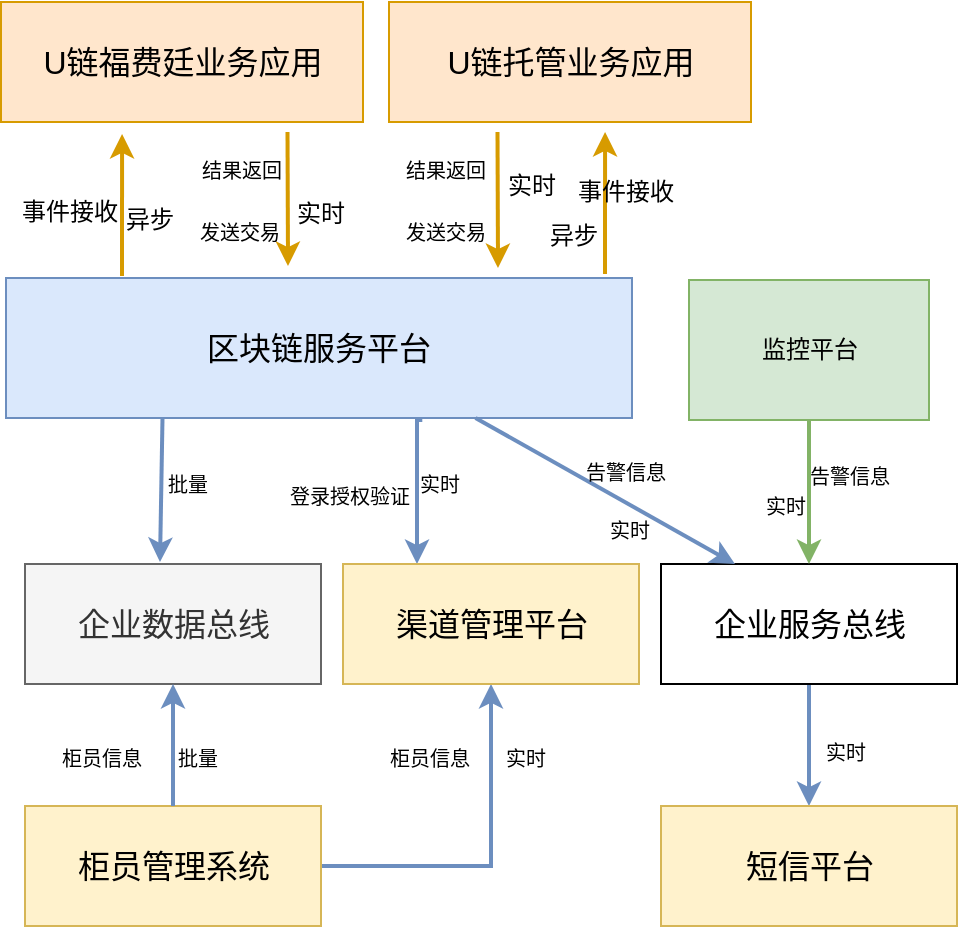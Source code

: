 <mxfile version="12.1.3" type="github" pages="1">
  <diagram id="qgZHERH_87Z8clIUmnNH" name="Page-1">
    <mxGraphModel dx="932" dy="569" grid="0" gridSize="10" guides="1" tooltips="1" connect="1" arrows="1" fold="1" page="1" pageScale="1" pageWidth="3300" pageHeight="4681" math="0" shadow="0">
      <root>
        <mxCell id="0"/>
        <mxCell id="1" parent="0"/>
        <mxCell id="kzFH_zLRW4JFLJ3xmaaE-21" style="edgeStyle=orthogonalEdgeStyle;rounded=0;orthogonalLoop=1;jettySize=auto;html=1;exitX=0.665;exitY=1.014;exitDx=0;exitDy=0;entryX=0.25;entryY=0;entryDx=0;entryDy=0;strokeColor=#6C8EBF;strokeWidth=2;fontSize=10;exitPerimeter=0;" parent="1" source="kzFH_zLRW4JFLJ3xmaaE-1" target="kzFH_zLRW4JFLJ3xmaaE-7" edge="1">
          <mxGeometry relative="1" as="geometry">
            <Array as="points">
              <mxPoint x="402" y="386"/>
            </Array>
          </mxGeometry>
        </mxCell>
        <mxCell id="kzFH_zLRW4JFLJ3xmaaE-1" value="区块链服务平台" style="rounded=0;whiteSpace=wrap;html=1;fontSize=16;fillColor=#dae8fc;strokeColor=#6c8ebf;" parent="1" vertex="1">
          <mxGeometry x="196" y="315" width="313" height="70" as="geometry"/>
        </mxCell>
        <mxCell id="kzFH_zLRW4JFLJ3xmaaE-2" value="U链福费廷业务应用" style="rounded=0;whiteSpace=wrap;html=1;fontSize=16;fillColor=#ffe6cc;strokeColor=#d79b00;" parent="1" vertex="1">
          <mxGeometry x="193.5" y="177" width="181" height="60" as="geometry"/>
        </mxCell>
        <mxCell id="kzFH_zLRW4JFLJ3xmaaE-3" value="U链托管业务应用" style="rounded=0;whiteSpace=wrap;html=1;fontSize=16;fillColor=#ffe6cc;strokeColor=#d79b00;" parent="1" vertex="1">
          <mxGeometry x="387.5" y="177" width="181" height="60" as="geometry"/>
        </mxCell>
        <mxCell id="kzFH_zLRW4JFLJ3xmaaE-4" value="企业数据总线" style="rounded=0;whiteSpace=wrap;html=1;fontSize=16;fillColor=#f5f5f5;strokeColor=#666666;fontColor=#333333;" parent="1" vertex="1">
          <mxGeometry x="205.5" y="458" width="148" height="60" as="geometry"/>
        </mxCell>
        <mxCell id="kzFH_zLRW4JFLJ3xmaaE-30" style="edgeStyle=orthogonalEdgeStyle;rounded=0;orthogonalLoop=1;jettySize=auto;html=1;exitX=0.5;exitY=1;exitDx=0;exitDy=0;strokeColor=#6C8EBF;strokeWidth=2;fontSize=10;" parent="1" source="kzFH_zLRW4JFLJ3xmaaE-5" target="kzFH_zLRW4JFLJ3xmaaE-8" edge="1">
          <mxGeometry relative="1" as="geometry"/>
        </mxCell>
        <mxCell id="kzFH_zLRW4JFLJ3xmaaE-5" value="企业服务总线" style="rounded=0;whiteSpace=wrap;html=1;fontSize=16;" parent="1" vertex="1">
          <mxGeometry x="523.5" y="458" width="148" height="60" as="geometry"/>
        </mxCell>
        <mxCell id="kzFH_zLRW4JFLJ3xmaaE-31" style="edgeStyle=orthogonalEdgeStyle;rounded=0;orthogonalLoop=1;jettySize=auto;html=1;exitX=1;exitY=0.5;exitDx=0;exitDy=0;entryX=0.5;entryY=1;entryDx=0;entryDy=0;strokeColor=#6C8EBF;strokeWidth=2;fontSize=10;" parent="1" source="kzFH_zLRW4JFLJ3xmaaE-6" target="kzFH_zLRW4JFLJ3xmaaE-7" edge="1">
          <mxGeometry relative="1" as="geometry"/>
        </mxCell>
        <mxCell id="kzFH_zLRW4JFLJ3xmaaE-6" value="柜员管理系统" style="rounded=0;whiteSpace=wrap;html=1;fontSize=16;fillColor=#fff2cc;strokeColor=#d6b656;" parent="1" vertex="1">
          <mxGeometry x="205.5" y="579" width="148" height="60" as="geometry"/>
        </mxCell>
        <mxCell id="kzFH_zLRW4JFLJ3xmaaE-7" value="渠道管理平台" style="rounded=0;whiteSpace=wrap;html=1;fontSize=16;fillColor=#fff2cc;strokeColor=#d6b656;" parent="1" vertex="1">
          <mxGeometry x="364.5" y="458" width="148" height="60" as="geometry"/>
        </mxCell>
        <mxCell id="kzFH_zLRW4JFLJ3xmaaE-8" value="短信平台" style="rounded=0;whiteSpace=wrap;html=1;fontSize=16;fillColor=#fff2cc;strokeColor=#d6b656;" parent="1" vertex="1">
          <mxGeometry x="523.5" y="579" width="148" height="60" as="geometry"/>
        </mxCell>
        <mxCell id="kzFH_zLRW4JFLJ3xmaaE-11" value="" style="endArrow=none;startArrow=classic;html=1;strokeColor=#d79b00;strokeWidth=2;fontSize=16;entryX=0.75;entryY=1;entryDx=0;entryDy=0;fillColor=#ffe6cc;endFill=0;" parent="1" edge="1">
          <mxGeometry width="50" height="50" relative="1" as="geometry">
            <mxPoint x="337" y="309" as="sourcePoint"/>
            <mxPoint x="336.75" y="242" as="targetPoint"/>
          </mxGeometry>
        </mxCell>
        <mxCell id="kzFH_zLRW4JFLJ3xmaaE-12" value="" style="endArrow=none;startArrow=classic;html=1;strokeColor=#d79b00;strokeWidth=2;fontSize=16;entryX=0.25;entryY=1;entryDx=0;entryDy=0;fillColor=#ffe6cc;endFill=0;" parent="1" edge="1">
          <mxGeometry width="50" height="50" relative="1" as="geometry">
            <mxPoint x="442" y="310" as="sourcePoint"/>
            <mxPoint x="441.75" y="242" as="targetPoint"/>
          </mxGeometry>
        </mxCell>
        <mxCell id="kzFH_zLRW4JFLJ3xmaaE-13" value="发送交易" style="text;html=1;resizable=0;points=[];autosize=1;align=left;verticalAlign=top;spacingTop=-4;fontSize=10;" parent="1" vertex="1">
          <mxGeometry x="290.5" y="283.5" width="74" height="19" as="geometry"/>
        </mxCell>
        <mxCell id="kzFH_zLRW4JFLJ3xmaaE-14" value="结果返回" style="text;html=1;resizable=0;points=[];autosize=1;align=left;verticalAlign=top;spacingTop=-4;fontSize=10;" parent="1" vertex="1">
          <mxGeometry x="292" y="253" width="58" height="12" as="geometry"/>
        </mxCell>
        <mxCell id="kzFH_zLRW4JFLJ3xmaaE-15" value="发送交易" style="text;html=1;resizable=0;points=[];autosize=1;align=left;verticalAlign=top;spacingTop=-4;fontSize=10;" parent="1" vertex="1">
          <mxGeometry x="394" y="283.5" width="58" height="12" as="geometry"/>
        </mxCell>
        <mxCell id="kzFH_zLRW4JFLJ3xmaaE-16" value="结果返回" style="text;html=1;resizable=0;points=[];autosize=1;align=left;verticalAlign=top;spacingTop=-4;fontSize=10;" parent="1" vertex="1">
          <mxGeometry x="394" y="253" width="58" height="12" as="geometry"/>
        </mxCell>
        <mxCell id="kzFH_zLRW4JFLJ3xmaaE-17" value="" style="endArrow=classic;html=1;strokeColor=#6C8EBF;strokeWidth=2;fontSize=10;entryX=0.5;entryY=1;entryDx=0;entryDy=0;exitX=0.5;exitY=0;exitDx=0;exitDy=0;" parent="1" source="kzFH_zLRW4JFLJ3xmaaE-6" target="kzFH_zLRW4JFLJ3xmaaE-4" edge="1">
          <mxGeometry width="50" height="50" relative="1" as="geometry">
            <mxPoint x="261" y="593" as="sourcePoint"/>
            <mxPoint x="311" y="543" as="targetPoint"/>
          </mxGeometry>
        </mxCell>
        <mxCell id="kzFH_zLRW4JFLJ3xmaaE-18" value="柜员信息" style="text;html=1;resizable=0;points=[];autosize=1;align=left;verticalAlign=top;spacingTop=-4;fontSize=10;" parent="1" vertex="1">
          <mxGeometry x="221.5" y="547" width="58" height="12" as="geometry"/>
        </mxCell>
        <mxCell id="kzFH_zLRW4JFLJ3xmaaE-19" value="批量" style="text;html=1;resizable=0;points=[];autosize=1;align=left;verticalAlign=top;spacingTop=-4;fontSize=10;" parent="1" vertex="1">
          <mxGeometry x="279.5" y="547" width="34" height="12" as="geometry"/>
        </mxCell>
        <mxCell id="kzFH_zLRW4JFLJ3xmaaE-20" value="" style="endArrow=classic;html=1;strokeColor=#6C8EBF;strokeWidth=2;fontSize=10;exitX=0.25;exitY=1;exitDx=0;exitDy=0;" parent="1" source="kzFH_zLRW4JFLJ3xmaaE-1" edge="1">
          <mxGeometry width="50" height="50" relative="1" as="geometry">
            <mxPoint x="297" y="446" as="sourcePoint"/>
            <mxPoint x="273" y="457" as="targetPoint"/>
          </mxGeometry>
        </mxCell>
        <mxCell id="kzFH_zLRW4JFLJ3xmaaE-22" value="批量" style="text;html=1;resizable=0;points=[];autosize=1;align=left;verticalAlign=top;spacingTop=-4;fontSize=10;" parent="1" vertex="1">
          <mxGeometry x="275" y="410" width="34" height="12" as="geometry"/>
        </mxCell>
        <mxCell id="kzFH_zLRW4JFLJ3xmaaE-23" value="登录授权验证" style="text;html=1;resizable=0;points=[];autosize=1;align=left;verticalAlign=top;spacingTop=-4;fontSize=10;" parent="1" vertex="1">
          <mxGeometry x="336" y="415.5" width="82" height="12" as="geometry"/>
        </mxCell>
        <mxCell id="kzFH_zLRW4JFLJ3xmaaE-26" value="实时" style="text;html=1;resizable=0;points=[];autosize=1;align=left;verticalAlign=top;spacingTop=-4;fontSize=10;" parent="1" vertex="1">
          <mxGeometry x="401" y="409.5" width="34" height="12" as="geometry"/>
        </mxCell>
        <mxCell id="kzFH_zLRW4JFLJ3xmaaE-27" value="" style="endArrow=classic;html=1;strokeColor=#6C8EBF;strokeWidth=2;fontSize=10;exitX=0.75;exitY=1;exitDx=0;exitDy=0;entryX=0.25;entryY=0;entryDx=0;entryDy=0;" parent="1" source="kzFH_zLRW4JFLJ3xmaaE-1" target="kzFH_zLRW4JFLJ3xmaaE-5" edge="1">
          <mxGeometry width="50" height="50" relative="1" as="geometry">
            <mxPoint x="615" y="429" as="sourcePoint"/>
            <mxPoint x="665" y="379" as="targetPoint"/>
          </mxGeometry>
        </mxCell>
        <mxCell id="kzFH_zLRW4JFLJ3xmaaE-28" value="告警信息" style="text;html=1;resizable=0;points=[];autosize=1;align=left;verticalAlign=top;spacingTop=-4;fontSize=10;" parent="1" vertex="1">
          <mxGeometry x="483.5" y="403.5" width="58" height="12" as="geometry"/>
        </mxCell>
        <mxCell id="kzFH_zLRW4JFLJ3xmaaE-29" value="实时" style="text;html=1;resizable=0;points=[];autosize=1;align=left;verticalAlign=top;spacingTop=-4;fontSize=10;" parent="1" vertex="1">
          <mxGeometry x="495.5" y="433" width="34" height="12" as="geometry"/>
        </mxCell>
        <mxCell id="kzFH_zLRW4JFLJ3xmaaE-32" value="柜员信息" style="text;html=1;resizable=0;points=[];autosize=1;align=left;verticalAlign=top;spacingTop=-4;fontSize=10;" parent="1" vertex="1">
          <mxGeometry x="386" y="547" width="58" height="12" as="geometry"/>
        </mxCell>
        <mxCell id="kzFH_zLRW4JFLJ3xmaaE-35" value="实时" style="text;html=1;resizable=0;points=[];autosize=1;align=left;verticalAlign=top;spacingTop=-4;fontSize=10;" parent="1" vertex="1">
          <mxGeometry x="444" y="547" width="34" height="12" as="geometry"/>
        </mxCell>
        <mxCell id="kzFH_zLRW4JFLJ3xmaaE-36" value="实时" style="text;html=1;resizable=0;points=[];autosize=1;align=left;verticalAlign=top;spacingTop=-4;fontSize=10;" parent="1" vertex="1">
          <mxGeometry x="604" y="544" width="34" height="12" as="geometry"/>
        </mxCell>
        <mxCell id="l6NJx7o8SLxmMhIEBYuW-1" value="实时" style="text;html=1;resizable=0;points=[];autosize=1;align=center;verticalAlign=top;spacingTop=-4;" parent="1" vertex="1">
          <mxGeometry x="336" y="273" width="34" height="14" as="geometry"/>
        </mxCell>
        <mxCell id="l6NJx7o8SLxmMhIEBYuW-2" value="实时" style="text;html=1;resizable=0;points=[];autosize=1;align=left;verticalAlign=top;spacingTop=-4;" parent="1" vertex="1">
          <mxGeometry x="445" y="259" width="34" height="14" as="geometry"/>
        </mxCell>
        <mxCell id="l6NJx7o8SLxmMhIEBYuW-4" value="" style="endArrow=classic;html=1;entryX=0.293;entryY=1.017;entryDx=0;entryDy=0;entryPerimeter=0;strokeWidth=2;fillColor=#ffe6cc;strokeColor=#d79b00;" parent="1" edge="1">
          <mxGeometry width="50" height="50" relative="1" as="geometry">
            <mxPoint x="254" y="314" as="sourcePoint"/>
            <mxPoint x="254.033" y="243.02" as="targetPoint"/>
          </mxGeometry>
        </mxCell>
        <mxCell id="l6NJx7o8SLxmMhIEBYuW-5" value="事件接收" style="text;html=1;resizable=0;points=[];autosize=1;align=left;verticalAlign=top;spacingTop=-4;" parent="1" vertex="1">
          <mxGeometry x="202" y="271.5" width="58" height="14" as="geometry"/>
        </mxCell>
        <mxCell id="l6NJx7o8SLxmMhIEBYuW-6" value="异步" style="text;html=1;resizable=0;points=[];autosize=1;align=left;verticalAlign=top;spacingTop=-4;" parent="1" vertex="1">
          <mxGeometry x="253.5" y="275.5" width="34" height="14" as="geometry"/>
        </mxCell>
        <mxCell id="l6NJx7o8SLxmMhIEBYuW-7" value="" style="endArrow=classic;html=1;entryX=0.293;entryY=1.017;entryDx=0;entryDy=0;entryPerimeter=0;strokeWidth=2;fillColor=#ffe6cc;strokeColor=#d79b00;" parent="1" edge="1">
          <mxGeometry width="50" height="50" relative="1" as="geometry">
            <mxPoint x="495.5" y="313" as="sourcePoint"/>
            <mxPoint x="495.533" y="242.02" as="targetPoint"/>
          </mxGeometry>
        </mxCell>
        <mxCell id="l6NJx7o8SLxmMhIEBYuW-8" value="事件接收" style="text;html=1;resizable=0;points=[];autosize=1;align=left;verticalAlign=top;spacingTop=-4;" parent="1" vertex="1">
          <mxGeometry x="480" y="261.5" width="58" height="14" as="geometry"/>
        </mxCell>
        <mxCell id="l6NJx7o8SLxmMhIEBYuW-9" value="异步" style="text;html=1;resizable=0;points=[];autosize=1;align=left;verticalAlign=top;spacingTop=-4;" parent="1" vertex="1">
          <mxGeometry x="466" y="283.5" width="34" height="14" as="geometry"/>
        </mxCell>
        <mxCell id="czDdK5T--2MEwWLi9WfN-2" style="edgeStyle=orthogonalEdgeStyle;rounded=0;orthogonalLoop=1;jettySize=auto;html=1;exitX=0.5;exitY=1;exitDx=0;exitDy=0;fillColor=#d5e8d4;strokeColor=#82b366;strokeWidth=2;" edge="1" parent="1" source="czDdK5T--2MEwWLi9WfN-1" target="kzFH_zLRW4JFLJ3xmaaE-5">
          <mxGeometry relative="1" as="geometry"/>
        </mxCell>
        <mxCell id="czDdK5T--2MEwWLi9WfN-1" value="监控平台" style="rounded=0;whiteSpace=wrap;html=1;fillColor=#d5e8d4;strokeColor=#82b366;" vertex="1" parent="1">
          <mxGeometry x="537.5" y="316" width="120" height="70" as="geometry"/>
        </mxCell>
        <mxCell id="czDdK5T--2MEwWLi9WfN-3" value="&lt;span style=&quot;font-size: 10px&quot;&gt;告警信息&lt;/span&gt;" style="text;html=1;resizable=0;points=[];autosize=1;align=left;verticalAlign=top;spacingTop=-4;" vertex="1" parent="1">
          <mxGeometry x="596" y="403.5" width="50" height="14" as="geometry"/>
        </mxCell>
        <mxCell id="czDdK5T--2MEwWLi9WfN-4" value="&lt;span style=&quot;font-size: 10px&quot;&gt;实时&lt;/span&gt;" style="text;html=1;resizable=0;points=[];autosize=1;align=left;verticalAlign=top;spacingTop=-4;" vertex="1" parent="1">
          <mxGeometry x="574" y="419" width="30" height="14" as="geometry"/>
        </mxCell>
      </root>
    </mxGraphModel>
  </diagram>
</mxfile>
